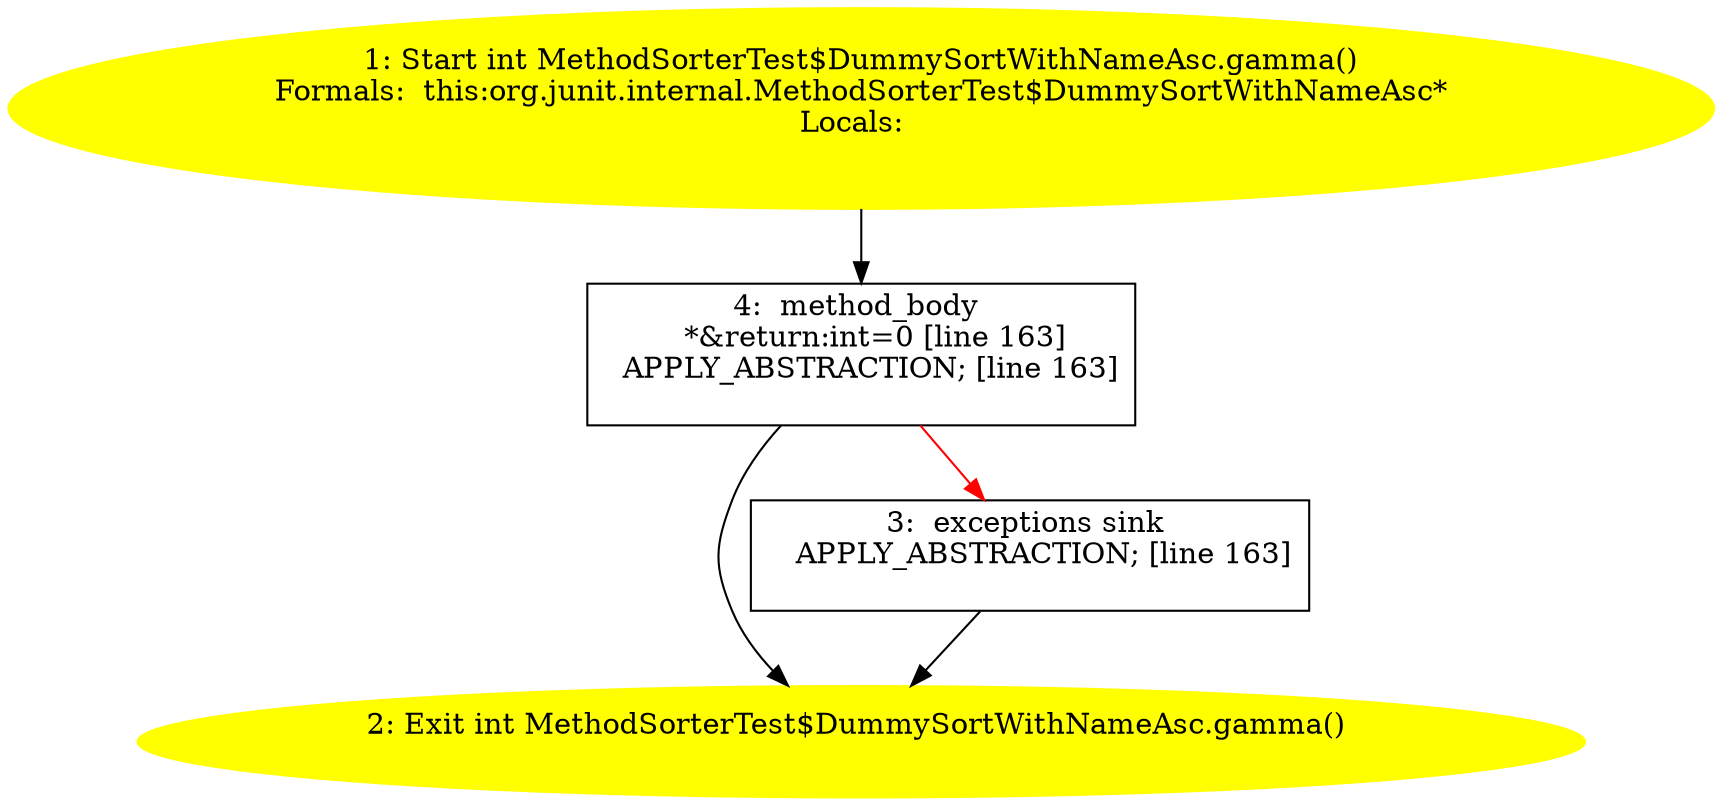 /* @generated */
digraph cfg {
"org.junit.internal.MethodSorterTest$DummySortWithNameAsc.gamma():int.57aeac6b03753783c350acff01debfe7_1" [label="1: Start int MethodSorterTest$DummySortWithNameAsc.gamma()\nFormals:  this:org.junit.internal.MethodSorterTest$DummySortWithNameAsc*\nLocals:  \n  " color=yellow style=filled]
	

	 "org.junit.internal.MethodSorterTest$DummySortWithNameAsc.gamma():int.57aeac6b03753783c350acff01debfe7_1" -> "org.junit.internal.MethodSorterTest$DummySortWithNameAsc.gamma():int.57aeac6b03753783c350acff01debfe7_4" ;
"org.junit.internal.MethodSorterTest$DummySortWithNameAsc.gamma():int.57aeac6b03753783c350acff01debfe7_2" [label="2: Exit int MethodSorterTest$DummySortWithNameAsc.gamma() \n  " color=yellow style=filled]
	

"org.junit.internal.MethodSorterTest$DummySortWithNameAsc.gamma():int.57aeac6b03753783c350acff01debfe7_3" [label="3:  exceptions sink \n   APPLY_ABSTRACTION; [line 163]\n " shape="box"]
	

	 "org.junit.internal.MethodSorterTest$DummySortWithNameAsc.gamma():int.57aeac6b03753783c350acff01debfe7_3" -> "org.junit.internal.MethodSorterTest$DummySortWithNameAsc.gamma():int.57aeac6b03753783c350acff01debfe7_2" ;
"org.junit.internal.MethodSorterTest$DummySortWithNameAsc.gamma():int.57aeac6b03753783c350acff01debfe7_4" [label="4:  method_body \n   *&return:int=0 [line 163]\n  APPLY_ABSTRACTION; [line 163]\n " shape="box"]
	

	 "org.junit.internal.MethodSorterTest$DummySortWithNameAsc.gamma():int.57aeac6b03753783c350acff01debfe7_4" -> "org.junit.internal.MethodSorterTest$DummySortWithNameAsc.gamma():int.57aeac6b03753783c350acff01debfe7_2" ;
	 "org.junit.internal.MethodSorterTest$DummySortWithNameAsc.gamma():int.57aeac6b03753783c350acff01debfe7_4" -> "org.junit.internal.MethodSorterTest$DummySortWithNameAsc.gamma():int.57aeac6b03753783c350acff01debfe7_3" [color="red" ];
}
